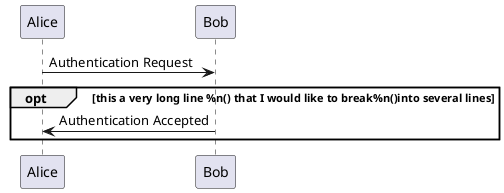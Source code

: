 {
  "sha1": "2nxju4glwfdz43kcrcgxfuhzu8jjo71",
  "insertion": {
    "when": "2024-05-30T20:48:20.054Z",
    "user": "plantuml@gmail.com"
  }
}
@startuml
Alice -> Bob: Authentication Request
opt this a very long line %n() that I would like to break%n()into several lines
    Bob -> Alice: Authentication Accepted
end
@enduml
